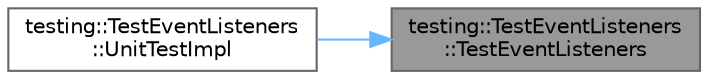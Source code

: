 digraph "testing::TestEventListeners::TestEventListeners"
{
 // LATEX_PDF_SIZE
  bgcolor="transparent";
  edge [fontname=Helvetica,fontsize=10,labelfontname=Helvetica,labelfontsize=10];
  node [fontname=Helvetica,fontsize=10,shape=box,height=0.2,width=0.4];
  rankdir="RL";
  Node1 [id="Node000001",label="testing::TestEventListeners\l::TestEventListeners",height=0.2,width=0.4,color="gray40", fillcolor="grey60", style="filled", fontcolor="black",tooltip=" "];
  Node1 -> Node2 [id="edge1_Node000001_Node000002",dir="back",color="steelblue1",style="solid",tooltip=" "];
  Node2 [id="Node000002",label="testing::TestEventListeners\l::UnitTestImpl",height=0.2,width=0.4,color="grey40", fillcolor="white", style="filled",URL="$classtesting_1_1_test_event_listeners.html#acc0a5e7573fd6ae7ad1878613bb86853",tooltip=" "];
}
